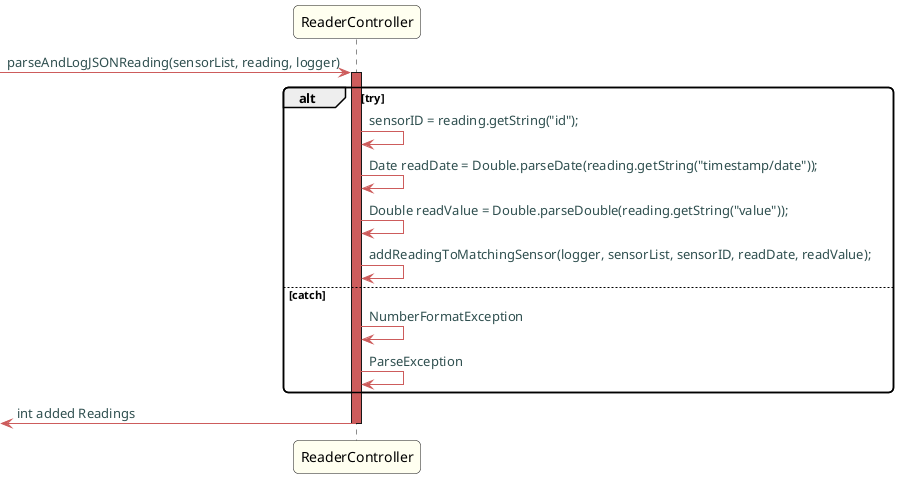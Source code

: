 @startuml

skinparam titleBorderRoundCorner 10
skinparam titleBorderThickness 3
skinparam titleBorderColor indianred
skinparam titleBackgroundColor ivory
skinparam FontName quicksand

skinparam actor {
 	BorderColor indianred
 	}

 skinparam sequence {
 	LifeLineBackgroundColor indianred
 	ParticipantBackgroundColor ivory
 }

 skinparam roundcorner 10

 skinparam component {
   arrowThickness 1
   ArrowFontName Verdana
   ArrowColor indianred
   ArrowFontColor darkslategrey
 }



-> ReaderController: parseAndLogJSONReading(sensorList, reading, logger)
activate ReaderController

alt try

ReaderController -> ReaderController: sensorID = reading.getString("id");
ReaderController -> ReaderController: Date readDate = Double.parseDate(reading.getString("timestamp/date"));
ReaderController -> ReaderController: Double readValue = Double.parseDouble(reading.getString("value"));
ReaderController -> ReaderController: addReadingToMatchingSensor(logger, sensorList, sensorID, readDate, readValue);
else catch
ReaderController -> ReaderController: NumberFormatException
ReaderController -> ReaderController: ParseException
end
<- ReaderController: int added Readings
deactivate ReaderController

@enduml